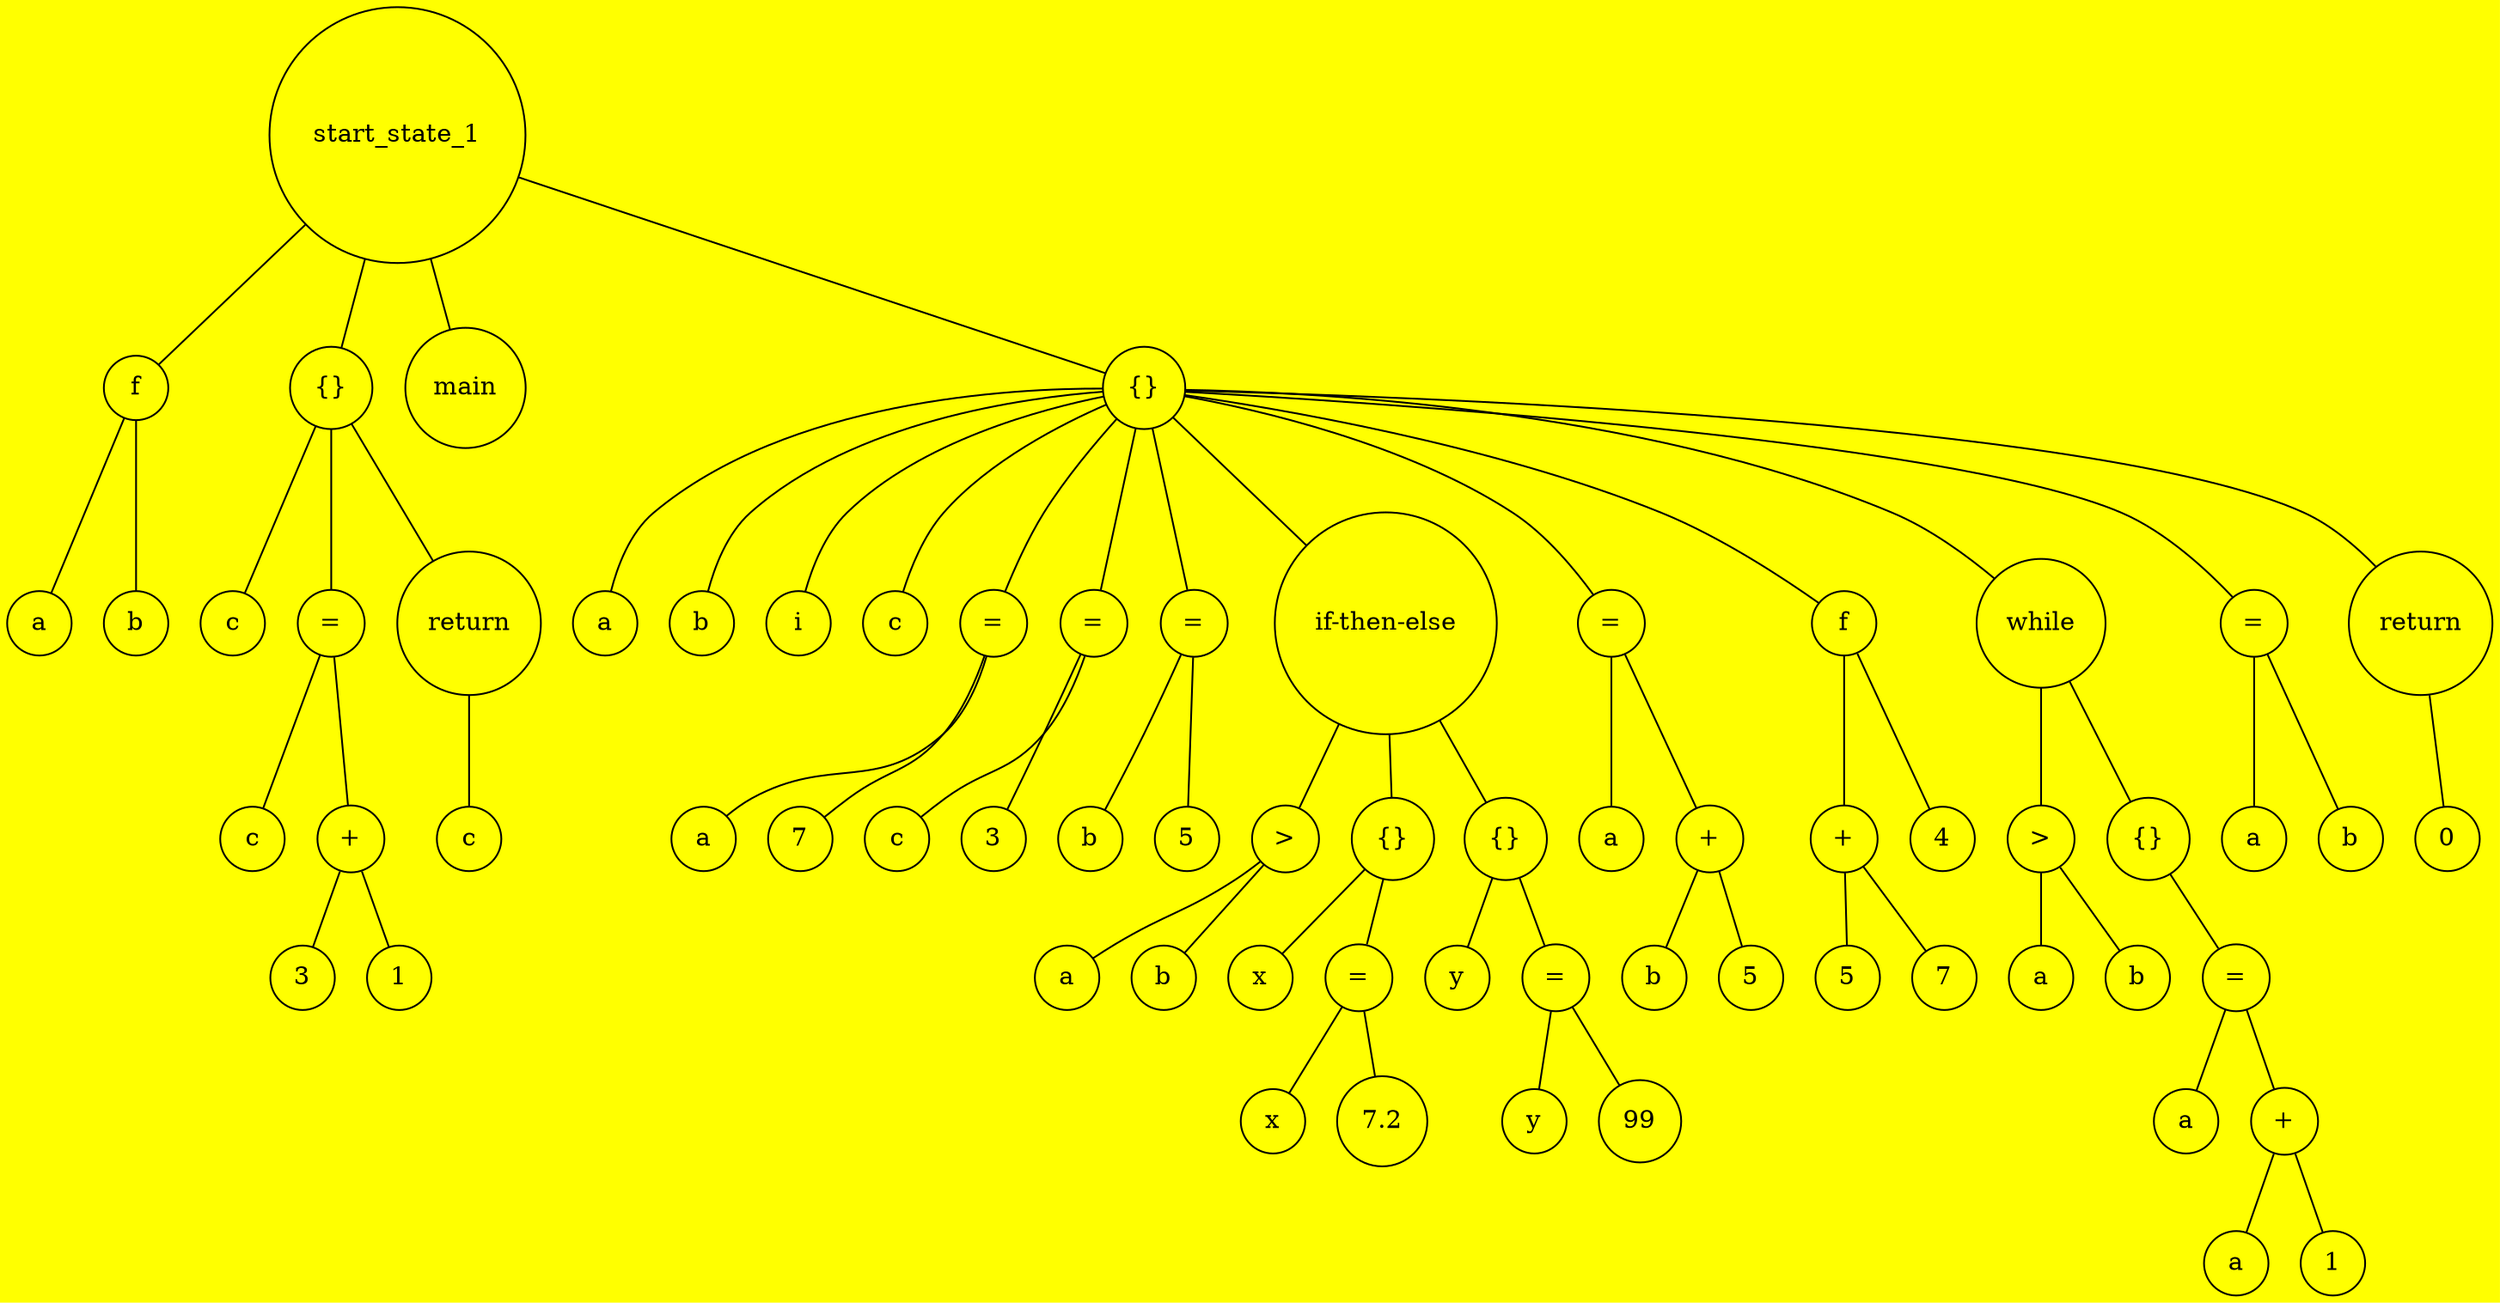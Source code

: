 graph my_graph {
bgcolor=yellow;
0 [label=start_state_1, shape=circle];
1 [label=f, shape=circle];
0 -- 1;
2 [label=a, shape=circle];
1 -- 2;
3 [label=b, shape=circle];
1 -- 3;
4 [label="{}", shape=circle];
0 -- 4;
5 [label=c, shape=circle];
4 -- 5;
6 [label="=", shape=circle];
4 -- 6;
7 [label=c, shape=circle];
6 -- 7;
8 [label="+", shape=circle];
6 -- 8;
9 [label=3, shape=circle];
8 -- 9;
10 [label=1, shape=circle];
8 -- 10;
11 [label=return, shape=circle];
4 -- 11;
12 [label=c, shape=circle];
11 -- 12;
13 [label=main, shape=circle];
0 -- 13;
14 [label="{}", shape=circle];
0 -- 14;
15 [label=a, shape=circle];
14 -- 15;
16 [label=b, shape=circle];
14 -- 16;
17 [label=i, shape=circle];
14 -- 17;
18 [label=c, shape=circle];
14 -- 18;
19 [label="=", shape=circle];
14 -- 19;
20 [label=a, shape=circle];
19 -- 20;
21 [label=7, shape=circle];
19 -- 21;
22 [label="=", shape=circle];
14 -- 22;
23 [label=c, shape=circle];
22 -- 23;
24 [label=3, shape=circle];
22 -- 24;
25 [label="=", shape=circle];
14 -- 25;
26 [label=b, shape=circle];
25 -- 26;
27 [label=5, shape=circle];
25 -- 27;
28 [label="if-then-else", shape=circle];
14 -- 28;
29 [label=">", shape=circle];
28 -- 29;
30 [label=a, shape=circle];
29 -- 30;
31 [label=b, shape=circle];
29 -- 31;
32 [label="{}", shape=circle];
28 -- 32;
33 [label=x, shape=circle];
32 -- 33;
34 [label="=", shape=circle];
32 -- 34;
35 [label=x, shape=circle];
34 -- 35;
36 [label="7.2", shape=circle];
34 -- 36;
37 [label="{}", shape=circle];
28 -- 37;
38 [label=y, shape=circle];
37 -- 38;
39 [label="=", shape=circle];
37 -- 39;
40 [label=y, shape=circle];
39 -- 40;
41 [label=99, shape=circle];
39 -- 41;
42 [label="=", shape=circle];
14 -- 42;
43 [label=a, shape=circle];
42 -- 43;
44 [label="+", shape=circle];
42 -- 44;
45 [label=b, shape=circle];
44 -- 45;
46 [label=5, shape=circle];
44 -- 46;
47 [label=f, shape=circle];
14 -- 47;
48 [label="+", shape=circle];
47 -- 48;
49 [label=5, shape=circle];
48 -- 49;
50 [label=7, shape=circle];
48 -- 50;
51 [label=4, shape=circle];
47 -- 51;
52 [label=while, shape=circle];
14 -- 52;
53 [label=">", shape=circle];
52 -- 53;
54 [label=a, shape=circle];
53 -- 54;
55 [label=b, shape=circle];
53 -- 55;
56 [label="{}", shape=circle];
52 -- 56;
57 [label="=", shape=circle];
56 -- 57;
58 [label=a, shape=circle];
57 -- 58;
59 [label="+", shape=circle];
57 -- 59;
60 [label=a, shape=circle];
59 -- 60;
61 [label=1, shape=circle];
59 -- 61;
62 [label="=", shape=circle];
14 -- 62;
63 [label=a, shape=circle];
62 -- 63;
64 [label=b, shape=circle];
62 -- 64;
65 [label=return, shape=circle];
14 -- 65;
66 [label=0, shape=circle];
65 -- 66;
}
